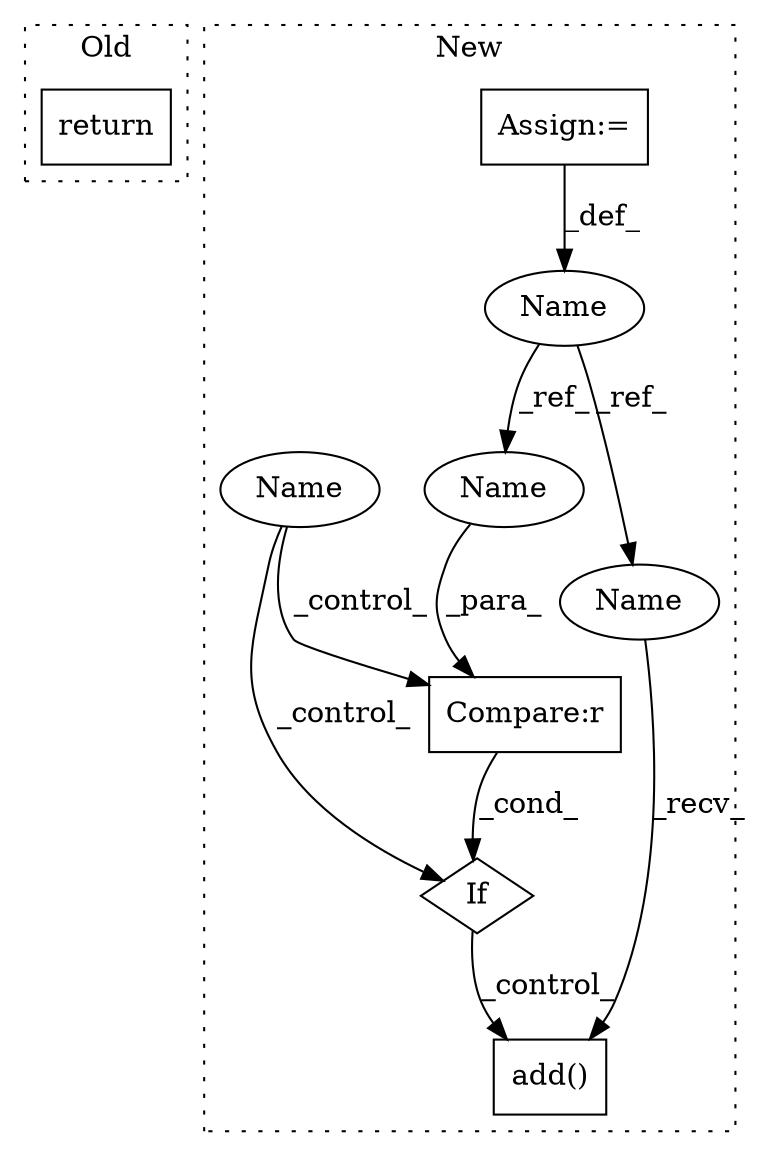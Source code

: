 digraph G {
subgraph cluster0 {
1 [label="return" a="93" s="4304" l="7" shape="box"];
label = "Old";
style="dotted";
}
subgraph cluster1 {
2 [label="add()" a="75" s="4892,4912" l="15,1" shape="box"];
3 [label="If" a="96" s="4800" l="3" shape="diamond"];
4 [label="Compare:r" a="40" s="4803" l="23" shape="box"];
5 [label="Assign:=" a="68" s="4647" l="3" shape="box"];
6 [label="Name" a="87" s="4637" l="10" shape="ellipse"];
7 [label="Name" a="87" s="4698" l="9" shape="ellipse"];
8 [label="Name" a="87" s="4892" l="10" shape="ellipse"];
9 [label="Name" a="87" s="4816" l="10" shape="ellipse"];
label = "New";
style="dotted";
}
3 -> 2 [label="_control_"];
4 -> 3 [label="_cond_"];
5 -> 6 [label="_def_"];
6 -> 9 [label="_ref_"];
6 -> 8 [label="_ref_"];
7 -> 4 [label="_control_"];
7 -> 3 [label="_control_"];
8 -> 2 [label="_recv_"];
9 -> 4 [label="_para_"];
}